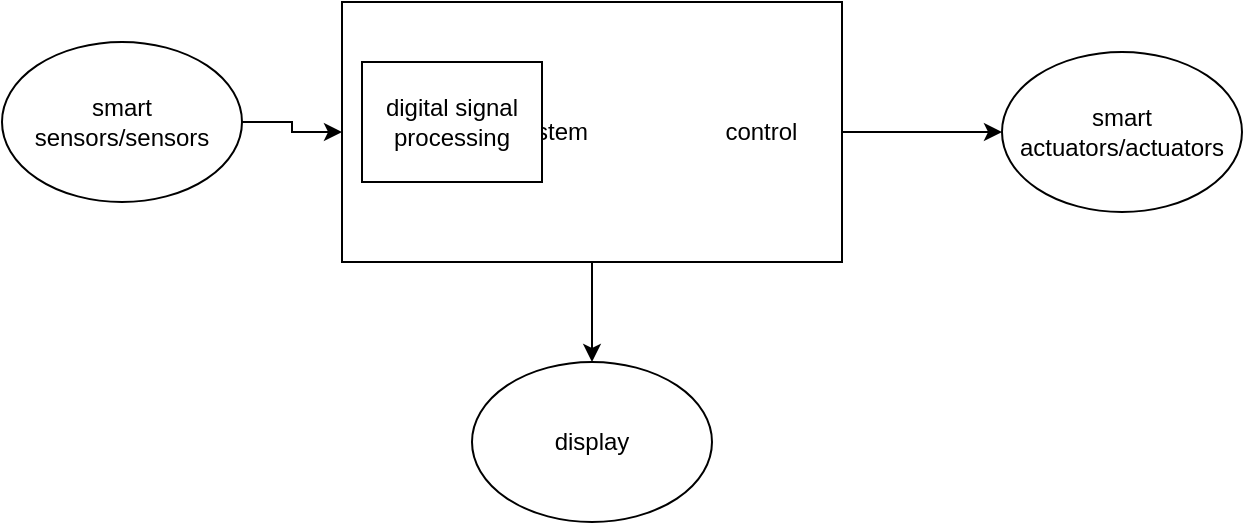 <mxfile version="22.1.3" type="github">
  <diagram name="Page-1" id="hWbz1MhTdLaLoxnP4Bcp">
    <mxGraphModel dx="794" dy="422" grid="1" gridSize="10" guides="1" tooltips="1" connect="1" arrows="1" fold="1" page="1" pageScale="1" pageWidth="850" pageHeight="1100" math="0" shadow="0">
      <root>
        <mxCell id="0" />
        <mxCell id="1" parent="0" />
        <mxCell id="_gJPIngRi3HvCKaM47VN-10" value="" style="edgeStyle=orthogonalEdgeStyle;rounded=0;orthogonalLoop=1;jettySize=auto;html=1;entryX=0;entryY=0.5;entryDx=0;entryDy=0;" edge="1" parent="1" source="_gJPIngRi3HvCKaM47VN-4" target="_gJPIngRi3HvCKaM47VN-9">
          <mxGeometry relative="1" as="geometry" />
        </mxCell>
        <mxCell id="_gJPIngRi3HvCKaM47VN-4" value="smart sensors/sensors" style="ellipse;whiteSpace=wrap;html=1;" vertex="1" parent="1">
          <mxGeometry x="80" y="160" width="120" height="80" as="geometry" />
        </mxCell>
        <mxCell id="_gJPIngRi3HvCKaM47VN-12" value="" style="edgeStyle=orthogonalEdgeStyle;rounded=0;orthogonalLoop=1;jettySize=auto;html=1;" edge="1" parent="1" source="_gJPIngRi3HvCKaM47VN-9" target="_gJPIngRi3HvCKaM47VN-11">
          <mxGeometry relative="1" as="geometry" />
        </mxCell>
        <mxCell id="_gJPIngRi3HvCKaM47VN-15" value="" style="edgeStyle=orthogonalEdgeStyle;rounded=0;orthogonalLoop=1;jettySize=auto;html=1;" edge="1" parent="1" source="_gJPIngRi3HvCKaM47VN-9" target="_gJPIngRi3HvCKaM47VN-14">
          <mxGeometry relative="1" as="geometry" />
        </mxCell>
        <mxCell id="_gJPIngRi3HvCKaM47VN-9" value="&lt;blockquote&gt;&lt;blockquote&gt;&lt;blockquote&gt;&lt;span style=&quot;white-space: pre;&quot;&gt;&#x9;&lt;/span&gt;&lt;span style=&quot;white-space: pre;&quot;&gt;&#x9;&lt;span style=&quot;white-space: pre;&quot;&gt;&#x9;&lt;/span&gt;&lt;/span&gt;system&amp;nbsp; &lt;span style=&quot;white-space: pre;&quot;&gt;&#x9;&lt;/span&gt;&lt;span style=&quot;white-space: pre;&quot;&gt;&#x9;&lt;span style=&quot;white-space: pre;&quot;&gt;&#x9;&lt;/span&gt;&lt;/span&gt;control&lt;span style=&quot;white-space: pre;&quot;&gt;&#x9;&lt;/span&gt;&lt;/blockquote&gt;&lt;/blockquote&gt;&lt;/blockquote&gt;" style="rounded=0;whiteSpace=wrap;html=1;" vertex="1" parent="1">
          <mxGeometry x="250" y="140" width="250" height="130" as="geometry" />
        </mxCell>
        <mxCell id="_gJPIngRi3HvCKaM47VN-5" value="digital signal processing" style="rounded=0;whiteSpace=wrap;html=1;" vertex="1" parent="1">
          <mxGeometry x="260" y="170" width="90" height="60" as="geometry" />
        </mxCell>
        <mxCell id="_gJPIngRi3HvCKaM47VN-11" value="smart actuators/actuators" style="ellipse;whiteSpace=wrap;html=1;" vertex="1" parent="1">
          <mxGeometry x="580" y="165" width="120" height="80" as="geometry" />
        </mxCell>
        <mxCell id="_gJPIngRi3HvCKaM47VN-14" value="display" style="ellipse;whiteSpace=wrap;html=1;" vertex="1" parent="1">
          <mxGeometry x="315" y="320" width="120" height="80" as="geometry" />
        </mxCell>
      </root>
    </mxGraphModel>
  </diagram>
</mxfile>
